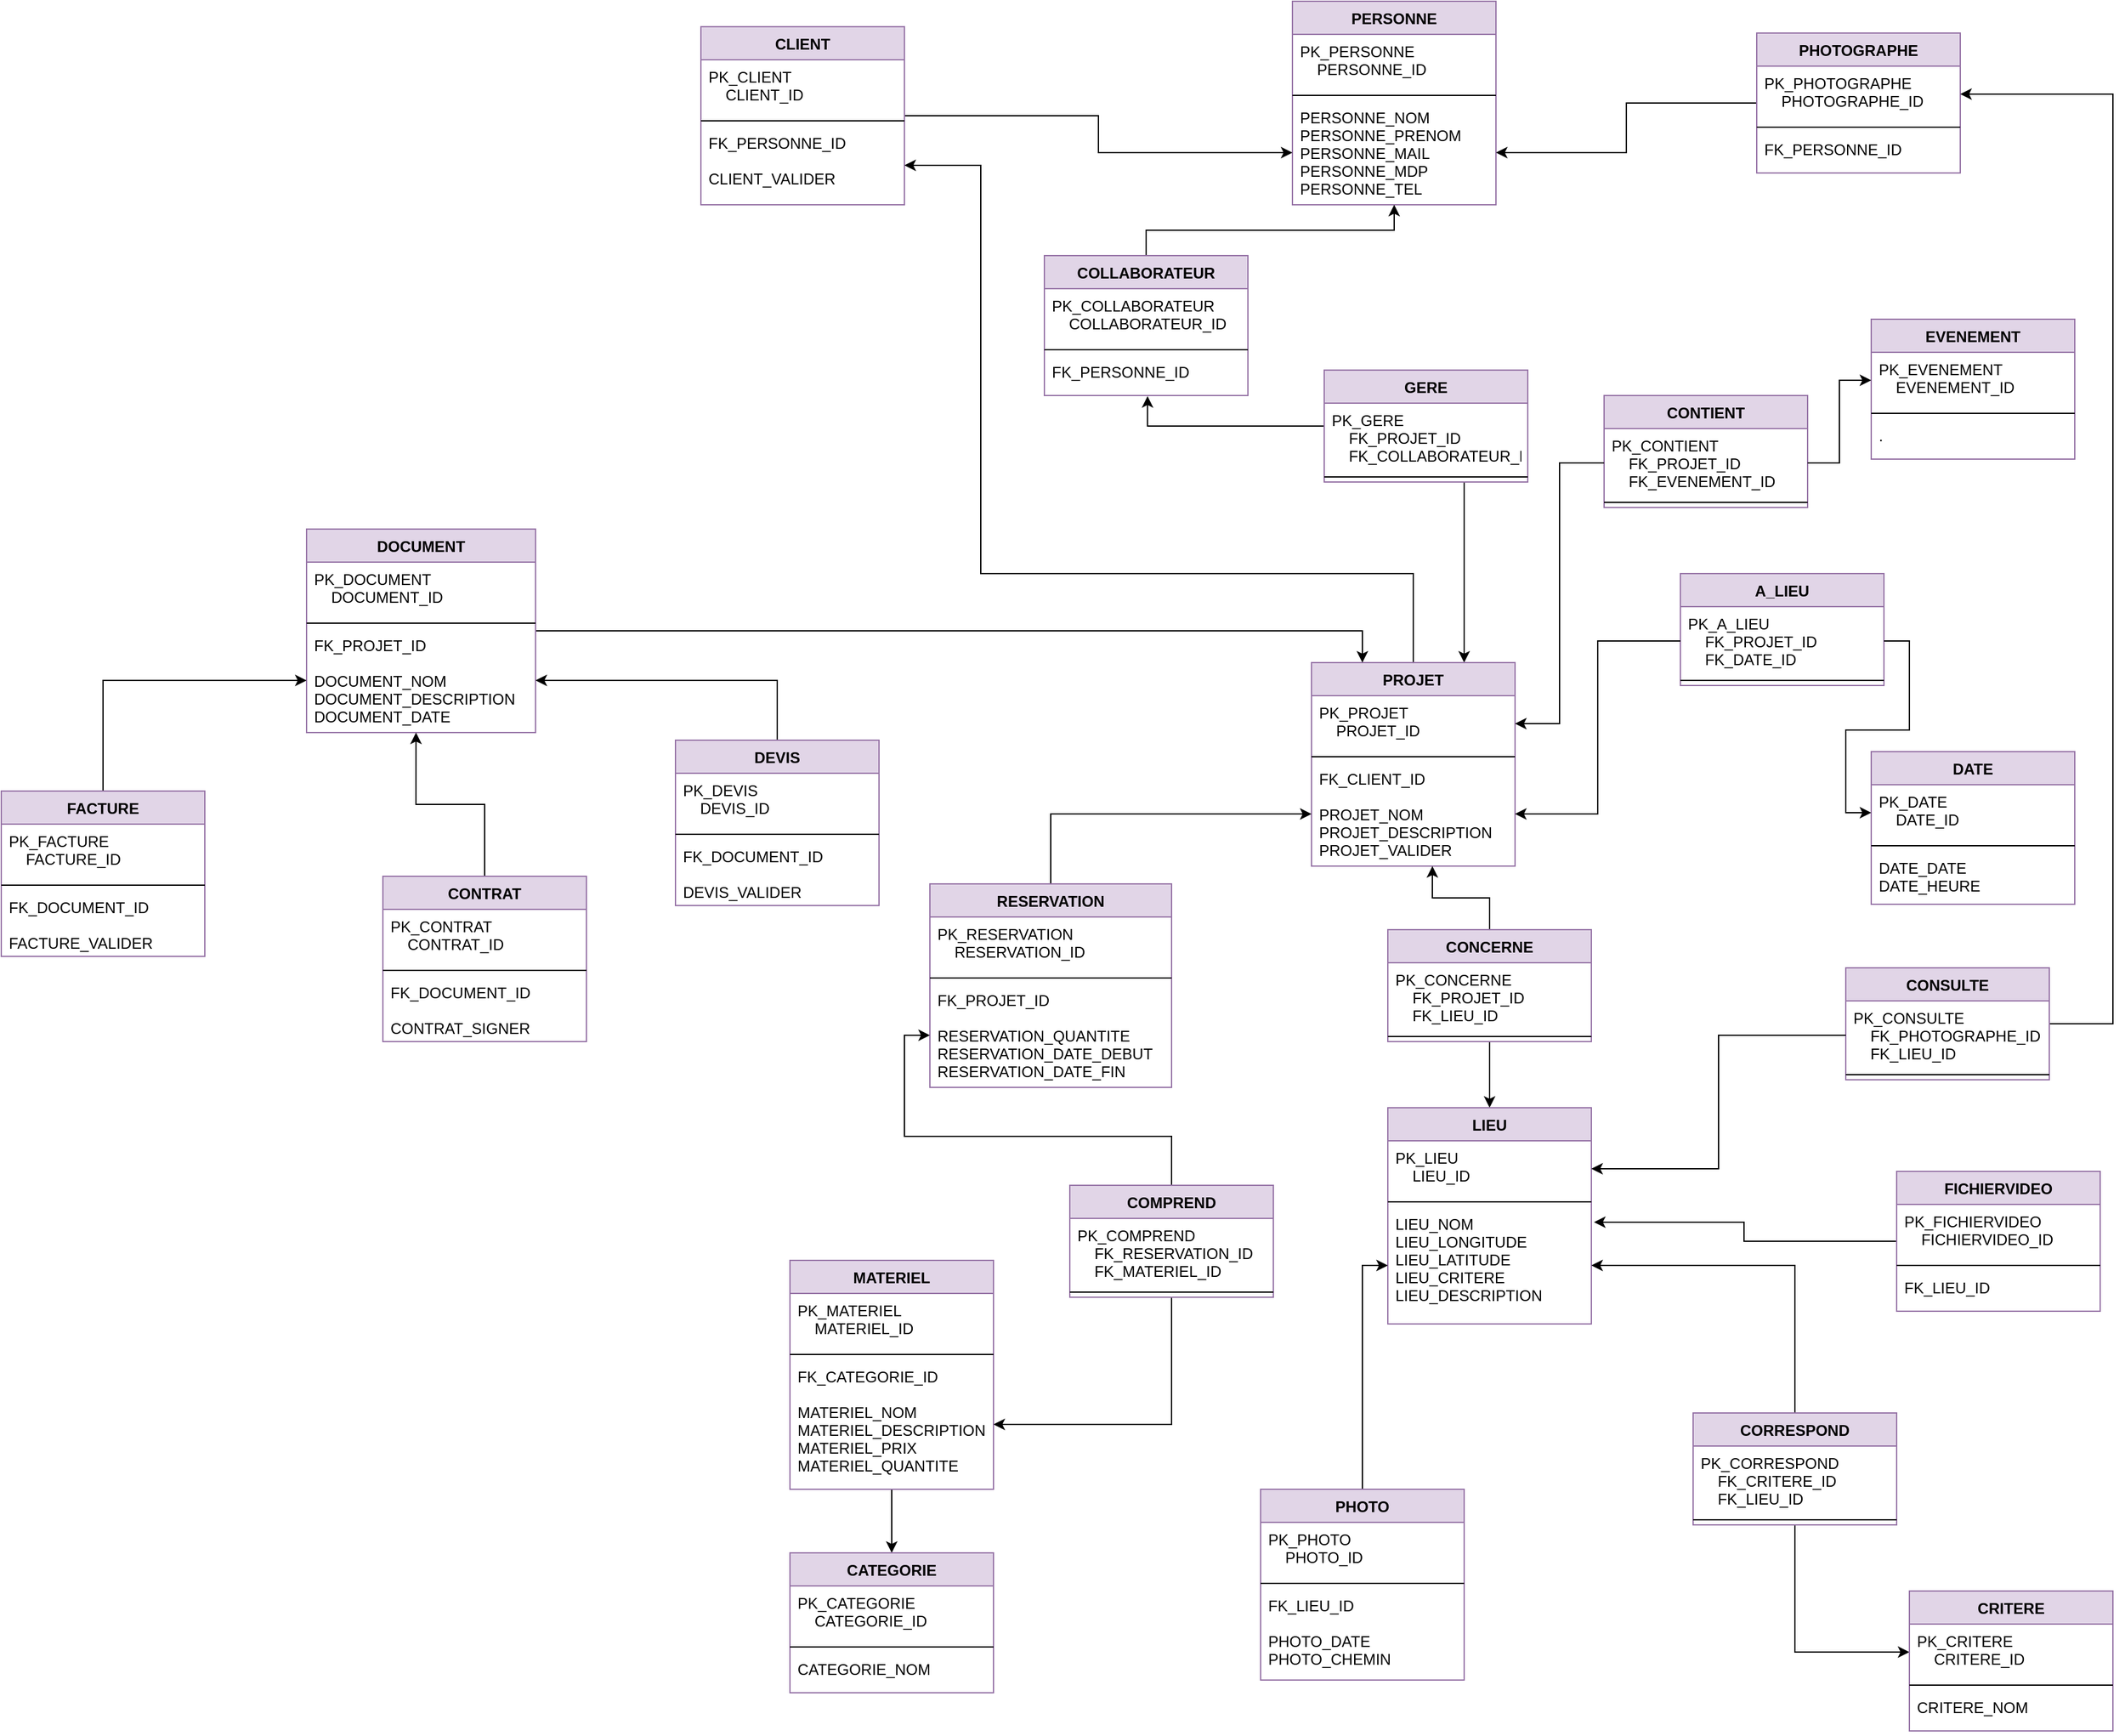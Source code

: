 <mxfile version="15.5.0" type="device"><diagram id="D-ZPbFm5kCAv-HBzowlL" name="Page-1"><mxGraphModel dx="4400" dy="2397" grid="1" gridSize="10" guides="1" tooltips="1" connect="1" arrows="1" fold="1" page="1" pageScale="1" pageWidth="2336" pageHeight="1654" math="0" shadow="0"><root><mxCell id="0"/><mxCell id="1" parent="0"/><mxCell id="SEt0Nu8GCRH9RDk-5Gde-1" value="PERSONNE" style="swimlane;fontStyle=1;align=center;verticalAlign=top;childLayout=stackLayout;horizontal=1;startSize=26;horizontalStack=0;resizeParent=1;resizeParentMax=0;resizeLast=0;collapsible=1;marginBottom=0;fillColor=#e1d5e7;strokeColor=#9673a6;" parent="1" vertex="1"><mxGeometry x="1395" y="40" width="160" height="160" as="geometry"/></mxCell><mxCell id="SEt0Nu8GCRH9RDk-5Gde-2" value="PK_PERSONNE&#10;    PERSONNE_ID" style="text;strokeColor=none;fillColor=none;align=left;verticalAlign=top;spacingLeft=4;spacingRight=4;overflow=hidden;rotatable=0;points=[[0,0.5],[1,0.5]];portConstraint=eastwest;" parent="SEt0Nu8GCRH9RDk-5Gde-1" vertex="1"><mxGeometry y="26" width="160" height="44" as="geometry"/></mxCell><mxCell id="SEt0Nu8GCRH9RDk-5Gde-3" value="" style="line;strokeWidth=1;fillColor=none;align=left;verticalAlign=middle;spacingTop=-1;spacingLeft=3;spacingRight=3;rotatable=0;labelPosition=right;points=[];portConstraint=eastwest;" parent="SEt0Nu8GCRH9RDk-5Gde-1" vertex="1"><mxGeometry y="70" width="160" height="8" as="geometry"/></mxCell><mxCell id="SEt0Nu8GCRH9RDk-5Gde-4" value="PERSONNE_NOM&#10;PERSONNE_PRENOM&#10;PERSONNE_MAIL&#10;PERSONNE_MDP&#10;PERSONNE_TEL" style="text;strokeColor=none;fillColor=none;align=left;verticalAlign=top;spacingLeft=4;spacingRight=4;overflow=hidden;rotatable=0;points=[[0,0.5],[1,0.5]];portConstraint=eastwest;" parent="SEt0Nu8GCRH9RDk-5Gde-1" vertex="1"><mxGeometry y="78" width="160" height="82" as="geometry"/></mxCell><mxCell id="SEt0Nu8GCRH9RDk-5Gde-27" style="edgeStyle=orthogonalEdgeStyle;rounded=0;orthogonalLoop=1;jettySize=auto;html=1;exitX=0.5;exitY=1;exitDx=0;exitDy=0;fontColor=#000000;" parent="1" edge="1"><mxGeometry relative="1" as="geometry"><mxPoint x="980" y="70" as="sourcePoint"/><mxPoint x="980" y="70" as="targetPoint"/></mxGeometry></mxCell><mxCell id="gK-1rn3FFj5kSBS6P0lg-15" style="edgeStyle=orthogonalEdgeStyle;rounded=0;orthogonalLoop=1;jettySize=auto;html=1;" edge="1" parent="1" source="gK-1rn3FFj5kSBS6P0lg-1" target="SEt0Nu8GCRH9RDk-5Gde-4"><mxGeometry relative="1" as="geometry"/></mxCell><mxCell id="gK-1rn3FFj5kSBS6P0lg-1" value="CLIENT" style="swimlane;fontStyle=1;align=center;verticalAlign=top;childLayout=stackLayout;horizontal=1;startSize=26;horizontalStack=0;resizeParent=1;resizeParentMax=0;resizeLast=0;collapsible=1;marginBottom=0;fillColor=#e1d5e7;strokeColor=#9673a6;" vertex="1" parent="1"><mxGeometry x="930" y="60" width="160" height="140" as="geometry"/></mxCell><mxCell id="gK-1rn3FFj5kSBS6P0lg-2" value="PK_CLIENT&#10;    CLIENT_ID" style="text;strokeColor=none;fillColor=none;align=left;verticalAlign=top;spacingLeft=4;spacingRight=4;overflow=hidden;rotatable=0;points=[[0,0.5],[1,0.5]];portConstraint=eastwest;" vertex="1" parent="gK-1rn3FFj5kSBS6P0lg-1"><mxGeometry y="26" width="160" height="44" as="geometry"/></mxCell><mxCell id="gK-1rn3FFj5kSBS6P0lg-3" value="" style="line;strokeWidth=1;fillColor=none;align=left;verticalAlign=middle;spacingTop=-1;spacingLeft=3;spacingRight=3;rotatable=0;labelPosition=right;points=[];portConstraint=eastwest;" vertex="1" parent="gK-1rn3FFj5kSBS6P0lg-1"><mxGeometry y="70" width="160" height="8" as="geometry"/></mxCell><mxCell id="gK-1rn3FFj5kSBS6P0lg-4" value="FK_PERSONNE_ID&#10;&#10;CLIENT_VALIDER" style="text;strokeColor=none;fillColor=none;align=left;verticalAlign=top;spacingLeft=4;spacingRight=4;overflow=hidden;rotatable=0;points=[[0,0.5],[1,0.5]];portConstraint=eastwest;" vertex="1" parent="gK-1rn3FFj5kSBS6P0lg-1"><mxGeometry y="78" width="160" height="62" as="geometry"/></mxCell><mxCell id="gK-1rn3FFj5kSBS6P0lg-14" style="edgeStyle=orthogonalEdgeStyle;rounded=0;orthogonalLoop=1;jettySize=auto;html=1;" edge="1" parent="1" source="gK-1rn3FFj5kSBS6P0lg-5" target="SEt0Nu8GCRH9RDk-5Gde-4"><mxGeometry relative="1" as="geometry"/></mxCell><mxCell id="gK-1rn3FFj5kSBS6P0lg-5" value="PHOTOGRAPHE" style="swimlane;fontStyle=1;align=center;verticalAlign=top;childLayout=stackLayout;horizontal=1;startSize=26;horizontalStack=0;resizeParent=1;resizeParentMax=0;resizeLast=0;collapsible=1;marginBottom=0;fillColor=#e1d5e7;strokeColor=#9673a6;" vertex="1" parent="1"><mxGeometry x="1760" y="65" width="160" height="110" as="geometry"/></mxCell><mxCell id="gK-1rn3FFj5kSBS6P0lg-6" value="PK_PHOTOGRAPHE&#10;    PHOTOGRAPHE_ID" style="text;strokeColor=none;fillColor=none;align=left;verticalAlign=top;spacingLeft=4;spacingRight=4;overflow=hidden;rotatable=0;points=[[0,0.5],[1,0.5]];portConstraint=eastwest;" vertex="1" parent="gK-1rn3FFj5kSBS6P0lg-5"><mxGeometry y="26" width="160" height="44" as="geometry"/></mxCell><mxCell id="gK-1rn3FFj5kSBS6P0lg-7" value="" style="line;strokeWidth=1;fillColor=none;align=left;verticalAlign=middle;spacingTop=-1;spacingLeft=3;spacingRight=3;rotatable=0;labelPosition=right;points=[];portConstraint=eastwest;" vertex="1" parent="gK-1rn3FFj5kSBS6P0lg-5"><mxGeometry y="70" width="160" height="8" as="geometry"/></mxCell><mxCell id="gK-1rn3FFj5kSBS6P0lg-8" value="FK_PERSONNE_ID" style="text;strokeColor=none;fillColor=none;align=left;verticalAlign=top;spacingLeft=4;spacingRight=4;overflow=hidden;rotatable=0;points=[[0,0.5],[1,0.5]];portConstraint=eastwest;" vertex="1" parent="gK-1rn3FFj5kSBS6P0lg-5"><mxGeometry y="78" width="160" height="32" as="geometry"/></mxCell><mxCell id="gK-1rn3FFj5kSBS6P0lg-16" style="edgeStyle=orthogonalEdgeStyle;rounded=0;orthogonalLoop=1;jettySize=auto;html=1;entryX=0.5;entryY=1;entryDx=0;entryDy=0;entryPerimeter=0;" edge="1" parent="1" source="gK-1rn3FFj5kSBS6P0lg-9" target="SEt0Nu8GCRH9RDk-5Gde-4"><mxGeometry relative="1" as="geometry"/></mxCell><mxCell id="gK-1rn3FFj5kSBS6P0lg-9" value="COLLABORATEUR" style="swimlane;fontStyle=1;align=center;verticalAlign=top;childLayout=stackLayout;horizontal=1;startSize=26;horizontalStack=0;resizeParent=1;resizeParentMax=0;resizeLast=0;collapsible=1;marginBottom=0;fillColor=#e1d5e7;strokeColor=#9673a6;" vertex="1" parent="1"><mxGeometry x="1200" y="240" width="160" height="110" as="geometry"/></mxCell><mxCell id="gK-1rn3FFj5kSBS6P0lg-10" value="PK_COLLABORATEUR&#10;    COLLABORATEUR_ID" style="text;strokeColor=none;fillColor=none;align=left;verticalAlign=top;spacingLeft=4;spacingRight=4;overflow=hidden;rotatable=0;points=[[0,0.5],[1,0.5]];portConstraint=eastwest;" vertex="1" parent="gK-1rn3FFj5kSBS6P0lg-9"><mxGeometry y="26" width="160" height="44" as="geometry"/></mxCell><mxCell id="gK-1rn3FFj5kSBS6P0lg-11" value="" style="line;strokeWidth=1;fillColor=none;align=left;verticalAlign=middle;spacingTop=-1;spacingLeft=3;spacingRight=3;rotatable=0;labelPosition=right;points=[];portConstraint=eastwest;" vertex="1" parent="gK-1rn3FFj5kSBS6P0lg-9"><mxGeometry y="70" width="160" height="8" as="geometry"/></mxCell><mxCell id="gK-1rn3FFj5kSBS6P0lg-12" value="FK_PERSONNE_ID" style="text;strokeColor=none;fillColor=none;align=left;verticalAlign=top;spacingLeft=4;spacingRight=4;overflow=hidden;rotatable=0;points=[[0,0.5],[1,0.5]];portConstraint=eastwest;" vertex="1" parent="gK-1rn3FFj5kSBS6P0lg-9"><mxGeometry y="78" width="160" height="32" as="geometry"/></mxCell><mxCell id="gK-1rn3FFj5kSBS6P0lg-25" style="edgeStyle=orthogonalEdgeStyle;rounded=0;orthogonalLoop=1;jettySize=auto;html=1;entryX=0.507;entryY=1.015;entryDx=0;entryDy=0;entryPerimeter=0;" edge="1" parent="1" source="gK-1rn3FFj5kSBS6P0lg-17" target="gK-1rn3FFj5kSBS6P0lg-12"><mxGeometry relative="1" as="geometry"/></mxCell><mxCell id="gK-1rn3FFj5kSBS6P0lg-38" style="edgeStyle=orthogonalEdgeStyle;rounded=0;orthogonalLoop=1;jettySize=auto;html=1;entryX=0.75;entryY=0;entryDx=0;entryDy=0;" edge="1" parent="1" source="gK-1rn3FFj5kSBS6P0lg-17" target="gK-1rn3FFj5kSBS6P0lg-30"><mxGeometry relative="1" as="geometry"><Array as="points"><mxPoint x="1530" y="440"/><mxPoint x="1530" y="440"/></Array></mxGeometry></mxCell><mxCell id="gK-1rn3FFj5kSBS6P0lg-17" value="GERE" style="swimlane;fontStyle=1;align=center;verticalAlign=top;childLayout=stackLayout;horizontal=1;startSize=26;horizontalStack=0;resizeParent=1;resizeParentMax=0;resizeLast=0;collapsible=1;marginBottom=0;fillColor=#e1d5e7;strokeColor=#9673a6;" vertex="1" parent="1"><mxGeometry x="1420" y="330" width="160" height="88" as="geometry"/></mxCell><mxCell id="gK-1rn3FFj5kSBS6P0lg-18" value="PK_GERE&#10;    FK_PROJET_ID&#10;    FK_COLLABORATEUR_ID" style="text;strokeColor=none;fillColor=none;align=left;verticalAlign=top;spacingLeft=4;spacingRight=4;overflow=hidden;rotatable=0;points=[[0,0.5],[1,0.5]];portConstraint=eastwest;" vertex="1" parent="gK-1rn3FFj5kSBS6P0lg-17"><mxGeometry y="26" width="160" height="54" as="geometry"/></mxCell><mxCell id="gK-1rn3FFj5kSBS6P0lg-19" value="" style="line;strokeWidth=1;fillColor=none;align=left;verticalAlign=middle;spacingTop=-1;spacingLeft=3;spacingRight=3;rotatable=0;labelPosition=right;points=[];portConstraint=eastwest;" vertex="1" parent="gK-1rn3FFj5kSBS6P0lg-17"><mxGeometry y="80" width="160" height="8" as="geometry"/></mxCell><mxCell id="gK-1rn3FFj5kSBS6P0lg-142" style="edgeStyle=orthogonalEdgeStyle;rounded=0;orthogonalLoop=1;jettySize=auto;html=1;" edge="1" parent="1" source="gK-1rn3FFj5kSBS6P0lg-30" target="gK-1rn3FFj5kSBS6P0lg-4"><mxGeometry relative="1" as="geometry"><Array as="points"><mxPoint x="1490" y="490"/><mxPoint x="1150" y="490"/><mxPoint x="1150" y="169"/></Array></mxGeometry></mxCell><mxCell id="gK-1rn3FFj5kSBS6P0lg-30" value="PROJET" style="swimlane;fontStyle=1;align=center;verticalAlign=top;childLayout=stackLayout;horizontal=1;startSize=26;horizontalStack=0;resizeParent=1;resizeParentMax=0;resizeLast=0;collapsible=1;marginBottom=0;fillColor=#e1d5e7;strokeColor=#9673a6;" vertex="1" parent="1"><mxGeometry x="1410" y="560" width="160" height="160" as="geometry"/></mxCell><mxCell id="gK-1rn3FFj5kSBS6P0lg-31" value="PK_PROJET&#10;    PROJET_ID" style="text;strokeColor=none;fillColor=none;align=left;verticalAlign=top;spacingLeft=4;spacingRight=4;overflow=hidden;rotatable=0;points=[[0,0.5],[1,0.5]];portConstraint=eastwest;" vertex="1" parent="gK-1rn3FFj5kSBS6P0lg-30"><mxGeometry y="26" width="160" height="44" as="geometry"/></mxCell><mxCell id="gK-1rn3FFj5kSBS6P0lg-32" value="" style="line;strokeWidth=1;fillColor=none;align=left;verticalAlign=middle;spacingTop=-1;spacingLeft=3;spacingRight=3;rotatable=0;labelPosition=right;points=[];portConstraint=eastwest;" vertex="1" parent="gK-1rn3FFj5kSBS6P0lg-30"><mxGeometry y="70" width="160" height="8" as="geometry"/></mxCell><mxCell id="gK-1rn3FFj5kSBS6P0lg-33" value="FK_CLIENT_ID&#10;&#10;PROJET_NOM&#10;PROJET_DESCRIPTION&#10;PROJET_VALIDER" style="text;strokeColor=none;fillColor=none;align=left;verticalAlign=top;spacingLeft=4;spacingRight=4;overflow=hidden;rotatable=0;points=[[0,0.5],[1,0.5]];portConstraint=eastwest;" vertex="1" parent="gK-1rn3FFj5kSBS6P0lg-30"><mxGeometry y="78" width="160" height="82" as="geometry"/></mxCell><mxCell id="gK-1rn3FFj5kSBS6P0lg-45" value="CONTIENT" style="swimlane;fontStyle=1;align=center;verticalAlign=top;childLayout=stackLayout;horizontal=1;startSize=26;horizontalStack=0;resizeParent=1;resizeParentMax=0;resizeLast=0;collapsible=1;marginBottom=0;fillColor=#e1d5e7;strokeColor=#9673a6;" vertex="1" parent="1"><mxGeometry x="1640" y="350" width="160" height="88" as="geometry"/></mxCell><mxCell id="gK-1rn3FFj5kSBS6P0lg-46" value="PK_CONTIENT&#10;    FK_PROJET_ID&#10;    FK_EVENEMENT_ID" style="text;strokeColor=none;fillColor=none;align=left;verticalAlign=top;spacingLeft=4;spacingRight=4;overflow=hidden;rotatable=0;points=[[0,0.5],[1,0.5]];portConstraint=eastwest;" vertex="1" parent="gK-1rn3FFj5kSBS6P0lg-45"><mxGeometry y="26" width="160" height="54" as="geometry"/></mxCell><mxCell id="gK-1rn3FFj5kSBS6P0lg-47" value="" style="line;strokeWidth=1;fillColor=none;align=left;verticalAlign=middle;spacingTop=-1;spacingLeft=3;spacingRight=3;rotatable=0;labelPosition=right;points=[];portConstraint=eastwest;" vertex="1" parent="gK-1rn3FFj5kSBS6P0lg-45"><mxGeometry y="80" width="160" height="8" as="geometry"/></mxCell><mxCell id="gK-1rn3FFj5kSBS6P0lg-48" style="edgeStyle=orthogonalEdgeStyle;rounded=0;orthogonalLoop=1;jettySize=auto;html=1;entryX=1;entryY=0.5;entryDx=0;entryDy=0;" edge="1" parent="1" source="gK-1rn3FFj5kSBS6P0lg-46" target="gK-1rn3FFj5kSBS6P0lg-31"><mxGeometry relative="1" as="geometry"/></mxCell><mxCell id="gK-1rn3FFj5kSBS6P0lg-49" value="EVENEMENT" style="swimlane;fontStyle=1;align=center;verticalAlign=top;childLayout=stackLayout;horizontal=1;startSize=26;horizontalStack=0;resizeParent=1;resizeParentMax=0;resizeLast=0;collapsible=1;marginBottom=0;fillColor=#e1d5e7;strokeColor=#9673a6;" vertex="1" parent="1"><mxGeometry x="1850" y="290" width="160" height="110" as="geometry"/></mxCell><mxCell id="gK-1rn3FFj5kSBS6P0lg-50" value="PK_EVENEMENT&#10;    EVENEMENT_ID" style="text;strokeColor=none;fillColor=none;align=left;verticalAlign=top;spacingLeft=4;spacingRight=4;overflow=hidden;rotatable=0;points=[[0,0.5],[1,0.5]];portConstraint=eastwest;" vertex="1" parent="gK-1rn3FFj5kSBS6P0lg-49"><mxGeometry y="26" width="160" height="44" as="geometry"/></mxCell><mxCell id="gK-1rn3FFj5kSBS6P0lg-51" value="" style="line;strokeWidth=1;fillColor=none;align=left;verticalAlign=middle;spacingTop=-1;spacingLeft=3;spacingRight=3;rotatable=0;labelPosition=right;points=[];portConstraint=eastwest;" vertex="1" parent="gK-1rn3FFj5kSBS6P0lg-49"><mxGeometry y="70" width="160" height="8" as="geometry"/></mxCell><mxCell id="gK-1rn3FFj5kSBS6P0lg-52" value="." style="text;strokeColor=none;fillColor=none;align=left;verticalAlign=top;spacingLeft=4;spacingRight=4;overflow=hidden;rotatable=0;points=[[0,0.5],[1,0.5]];portConstraint=eastwest;" vertex="1" parent="gK-1rn3FFj5kSBS6P0lg-49"><mxGeometry y="78" width="160" height="32" as="geometry"/></mxCell><mxCell id="gK-1rn3FFj5kSBS6P0lg-53" style="edgeStyle=orthogonalEdgeStyle;rounded=0;orthogonalLoop=1;jettySize=auto;html=1;entryX=0;entryY=0.5;entryDx=0;entryDy=0;" edge="1" parent="1" source="gK-1rn3FFj5kSBS6P0lg-46" target="gK-1rn3FFj5kSBS6P0lg-50"><mxGeometry relative="1" as="geometry"/></mxCell><mxCell id="gK-1rn3FFj5kSBS6P0lg-54" value="A_LIEU" style="swimlane;fontStyle=1;align=center;verticalAlign=top;childLayout=stackLayout;horizontal=1;startSize=26;horizontalStack=0;resizeParent=1;resizeParentMax=0;resizeLast=0;collapsible=1;marginBottom=0;fillColor=#e1d5e7;strokeColor=#9673a6;" vertex="1" parent="1"><mxGeometry x="1700" y="490" width="160" height="88" as="geometry"/></mxCell><mxCell id="gK-1rn3FFj5kSBS6P0lg-55" value="PK_A_LIEU&#10;    FK_PROJET_ID&#10;    FK_DATE_ID" style="text;strokeColor=none;fillColor=none;align=left;verticalAlign=top;spacingLeft=4;spacingRight=4;overflow=hidden;rotatable=0;points=[[0,0.5],[1,0.5]];portConstraint=eastwest;" vertex="1" parent="gK-1rn3FFj5kSBS6P0lg-54"><mxGeometry y="26" width="160" height="54" as="geometry"/></mxCell><mxCell id="gK-1rn3FFj5kSBS6P0lg-56" value="" style="line;strokeWidth=1;fillColor=none;align=left;verticalAlign=middle;spacingTop=-1;spacingLeft=3;spacingRight=3;rotatable=0;labelPosition=right;points=[];portConstraint=eastwest;" vertex="1" parent="gK-1rn3FFj5kSBS6P0lg-54"><mxGeometry y="80" width="160" height="8" as="geometry"/></mxCell><mxCell id="gK-1rn3FFj5kSBS6P0lg-57" style="edgeStyle=orthogonalEdgeStyle;rounded=0;orthogonalLoop=1;jettySize=auto;html=1;entryX=1;entryY=0.5;entryDx=0;entryDy=0;" edge="1" parent="1" source="gK-1rn3FFj5kSBS6P0lg-55" target="gK-1rn3FFj5kSBS6P0lg-33"><mxGeometry relative="1" as="geometry"/></mxCell><mxCell id="gK-1rn3FFj5kSBS6P0lg-58" value="DATE" style="swimlane;fontStyle=1;align=center;verticalAlign=top;childLayout=stackLayout;horizontal=1;startSize=26;horizontalStack=0;resizeParent=1;resizeParentMax=0;resizeLast=0;collapsible=1;marginBottom=0;fillColor=#e1d5e7;strokeColor=#9673a6;" vertex="1" parent="1"><mxGeometry x="1850" y="630" width="160" height="120" as="geometry"/></mxCell><mxCell id="gK-1rn3FFj5kSBS6P0lg-59" value="PK_DATE&#10;    DATE_ID" style="text;strokeColor=none;fillColor=none;align=left;verticalAlign=top;spacingLeft=4;spacingRight=4;overflow=hidden;rotatable=0;points=[[0,0.5],[1,0.5]];portConstraint=eastwest;" vertex="1" parent="gK-1rn3FFj5kSBS6P0lg-58"><mxGeometry y="26" width="160" height="44" as="geometry"/></mxCell><mxCell id="gK-1rn3FFj5kSBS6P0lg-60" value="" style="line;strokeWidth=1;fillColor=none;align=left;verticalAlign=middle;spacingTop=-1;spacingLeft=3;spacingRight=3;rotatable=0;labelPosition=right;points=[];portConstraint=eastwest;" vertex="1" parent="gK-1rn3FFj5kSBS6P0lg-58"><mxGeometry y="70" width="160" height="8" as="geometry"/></mxCell><mxCell id="gK-1rn3FFj5kSBS6P0lg-61" value="DATE_DATE&#10;DATE_HEURE" style="text;strokeColor=none;fillColor=none;align=left;verticalAlign=top;spacingLeft=4;spacingRight=4;overflow=hidden;rotatable=0;points=[[0,0.5],[1,0.5]];portConstraint=eastwest;" vertex="1" parent="gK-1rn3FFj5kSBS6P0lg-58"><mxGeometry y="78" width="160" height="42" as="geometry"/></mxCell><mxCell id="gK-1rn3FFj5kSBS6P0lg-62" style="edgeStyle=orthogonalEdgeStyle;rounded=0;orthogonalLoop=1;jettySize=auto;html=1;" edge="1" parent="1" source="gK-1rn3FFj5kSBS6P0lg-55" target="gK-1rn3FFj5kSBS6P0lg-59"><mxGeometry relative="1" as="geometry"/></mxCell><mxCell id="gK-1rn3FFj5kSBS6P0lg-66" style="edgeStyle=orthogonalEdgeStyle;rounded=0;orthogonalLoop=1;jettySize=auto;html=1;entryX=0.594;entryY=1;entryDx=0;entryDy=0;entryPerimeter=0;" edge="1" parent="1" source="gK-1rn3FFj5kSBS6P0lg-63" target="gK-1rn3FFj5kSBS6P0lg-33"><mxGeometry relative="1" as="geometry"/></mxCell><mxCell id="gK-1rn3FFj5kSBS6P0lg-71" style="edgeStyle=orthogonalEdgeStyle;rounded=0;orthogonalLoop=1;jettySize=auto;html=1;entryX=0.5;entryY=0;entryDx=0;entryDy=0;" edge="1" parent="1" source="gK-1rn3FFj5kSBS6P0lg-63" target="gK-1rn3FFj5kSBS6P0lg-67"><mxGeometry relative="1" as="geometry"/></mxCell><mxCell id="gK-1rn3FFj5kSBS6P0lg-63" value="CONCERNE" style="swimlane;fontStyle=1;align=center;verticalAlign=top;childLayout=stackLayout;horizontal=1;startSize=26;horizontalStack=0;resizeParent=1;resizeParentMax=0;resizeLast=0;collapsible=1;marginBottom=0;fillColor=#e1d5e7;strokeColor=#9673a6;" vertex="1" parent="1"><mxGeometry x="1470" y="770" width="160" height="88" as="geometry"/></mxCell><mxCell id="gK-1rn3FFj5kSBS6P0lg-64" value="PK_CONCERNE&#10;    FK_PROJET_ID&#10;    FK_LIEU_ID" style="text;strokeColor=none;fillColor=none;align=left;verticalAlign=top;spacingLeft=4;spacingRight=4;overflow=hidden;rotatable=0;points=[[0,0.5],[1,0.5]];portConstraint=eastwest;" vertex="1" parent="gK-1rn3FFj5kSBS6P0lg-63"><mxGeometry y="26" width="160" height="54" as="geometry"/></mxCell><mxCell id="gK-1rn3FFj5kSBS6P0lg-65" value="" style="line;strokeWidth=1;fillColor=none;align=left;verticalAlign=middle;spacingTop=-1;spacingLeft=3;spacingRight=3;rotatable=0;labelPosition=right;points=[];portConstraint=eastwest;" vertex="1" parent="gK-1rn3FFj5kSBS6P0lg-63"><mxGeometry y="80" width="160" height="8" as="geometry"/></mxCell><mxCell id="gK-1rn3FFj5kSBS6P0lg-67" value="LIEU" style="swimlane;fontStyle=1;align=center;verticalAlign=top;childLayout=stackLayout;horizontal=1;startSize=26;horizontalStack=0;resizeParent=1;resizeParentMax=0;resizeLast=0;collapsible=1;marginBottom=0;fillColor=#e1d5e7;strokeColor=#9673a6;" vertex="1" parent="1"><mxGeometry x="1470" y="910" width="160" height="170" as="geometry"/></mxCell><mxCell id="gK-1rn3FFj5kSBS6P0lg-68" value="PK_LIEU&#10;    LIEU_ID" style="text;strokeColor=none;fillColor=none;align=left;verticalAlign=top;spacingLeft=4;spacingRight=4;overflow=hidden;rotatable=0;points=[[0,0.5],[1,0.5]];portConstraint=eastwest;" vertex="1" parent="gK-1rn3FFj5kSBS6P0lg-67"><mxGeometry y="26" width="160" height="44" as="geometry"/></mxCell><mxCell id="gK-1rn3FFj5kSBS6P0lg-69" value="" style="line;strokeWidth=1;fillColor=none;align=left;verticalAlign=middle;spacingTop=-1;spacingLeft=3;spacingRight=3;rotatable=0;labelPosition=right;points=[];portConstraint=eastwest;" vertex="1" parent="gK-1rn3FFj5kSBS6P0lg-67"><mxGeometry y="70" width="160" height="8" as="geometry"/></mxCell><mxCell id="gK-1rn3FFj5kSBS6P0lg-70" value="LIEU_NOM&#10;LIEU_LONGITUDE&#10;LIEU_LATITUDE&#10;LIEU_CRITERE&#10;LIEU_DESCRIPTION" style="text;strokeColor=none;fillColor=none;align=left;verticalAlign=top;spacingLeft=4;spacingRight=4;overflow=hidden;rotatable=0;points=[[0,0.5],[1,0.5]];portConstraint=eastwest;" vertex="1" parent="gK-1rn3FFj5kSBS6P0lg-67"><mxGeometry y="78" width="160" height="92" as="geometry"/></mxCell><mxCell id="gK-1rn3FFj5kSBS6P0lg-138" style="edgeStyle=orthogonalEdgeStyle;rounded=0;orthogonalLoop=1;jettySize=auto;html=1;" edge="1" parent="1" source="gK-1rn3FFj5kSBS6P0lg-72" target="gK-1rn3FFj5kSBS6P0lg-70"><mxGeometry relative="1" as="geometry"/></mxCell><mxCell id="gK-1rn3FFj5kSBS6P0lg-72" value="PHOTO" style="swimlane;fontStyle=1;align=center;verticalAlign=top;childLayout=stackLayout;horizontal=1;startSize=26;horizontalStack=0;resizeParent=1;resizeParentMax=0;resizeLast=0;collapsible=1;marginBottom=0;fillColor=#e1d5e7;strokeColor=#9673a6;" vertex="1" parent="1"><mxGeometry x="1370" y="1210" width="160" height="150" as="geometry"/></mxCell><mxCell id="gK-1rn3FFj5kSBS6P0lg-73" value="PK_PHOTO&#10;    PHOTO_ID" style="text;strokeColor=none;fillColor=none;align=left;verticalAlign=top;spacingLeft=4;spacingRight=4;overflow=hidden;rotatable=0;points=[[0,0.5],[1,0.5]];portConstraint=eastwest;" vertex="1" parent="gK-1rn3FFj5kSBS6P0lg-72"><mxGeometry y="26" width="160" height="44" as="geometry"/></mxCell><mxCell id="gK-1rn3FFj5kSBS6P0lg-74" value="" style="line;strokeWidth=1;fillColor=none;align=left;verticalAlign=middle;spacingTop=-1;spacingLeft=3;spacingRight=3;rotatable=0;labelPosition=right;points=[];portConstraint=eastwest;" vertex="1" parent="gK-1rn3FFj5kSBS6P0lg-72"><mxGeometry y="70" width="160" height="8" as="geometry"/></mxCell><mxCell id="gK-1rn3FFj5kSBS6P0lg-75" value="FK_LIEU_ID&#10;&#10;PHOTO_DATE&#10;PHOTO_CHEMIN" style="text;strokeColor=none;fillColor=none;align=left;verticalAlign=top;spacingLeft=4;spacingRight=4;overflow=hidden;rotatable=0;points=[[0,0.5],[1,0.5]];portConstraint=eastwest;" vertex="1" parent="gK-1rn3FFj5kSBS6P0lg-72"><mxGeometry y="78" width="160" height="72" as="geometry"/></mxCell><mxCell id="gK-1rn3FFj5kSBS6P0lg-80" style="edgeStyle=orthogonalEdgeStyle;rounded=0;orthogonalLoop=1;jettySize=auto;html=1;entryX=1;entryY=0.5;entryDx=0;entryDy=0;" edge="1" parent="1" source="gK-1rn3FFj5kSBS6P0lg-77" target="gK-1rn3FFj5kSBS6P0lg-70"><mxGeometry relative="1" as="geometry"/></mxCell><mxCell id="gK-1rn3FFj5kSBS6P0lg-85" style="edgeStyle=orthogonalEdgeStyle;rounded=0;orthogonalLoop=1;jettySize=auto;html=1;entryX=0;entryY=0.5;entryDx=0;entryDy=0;" edge="1" parent="1" source="gK-1rn3FFj5kSBS6P0lg-77" target="gK-1rn3FFj5kSBS6P0lg-82"><mxGeometry relative="1" as="geometry"/></mxCell><mxCell id="gK-1rn3FFj5kSBS6P0lg-77" value="CORRESPOND" style="swimlane;fontStyle=1;align=center;verticalAlign=top;childLayout=stackLayout;horizontal=1;startSize=26;horizontalStack=0;resizeParent=1;resizeParentMax=0;resizeLast=0;collapsible=1;marginBottom=0;fillColor=#e1d5e7;strokeColor=#9673a6;" vertex="1" parent="1"><mxGeometry x="1710" y="1150" width="160" height="88" as="geometry"/></mxCell><mxCell id="gK-1rn3FFj5kSBS6P0lg-78" value="PK_CORRESPOND&#10;    FK_CRITERE_ID&#10;    FK_LIEU_ID" style="text;strokeColor=none;fillColor=none;align=left;verticalAlign=top;spacingLeft=4;spacingRight=4;overflow=hidden;rotatable=0;points=[[0,0.5],[1,0.5]];portConstraint=eastwest;" vertex="1" parent="gK-1rn3FFj5kSBS6P0lg-77"><mxGeometry y="26" width="160" height="54" as="geometry"/></mxCell><mxCell id="gK-1rn3FFj5kSBS6P0lg-79" value="" style="line;strokeWidth=1;fillColor=none;align=left;verticalAlign=middle;spacingTop=-1;spacingLeft=3;spacingRight=3;rotatable=0;labelPosition=right;points=[];portConstraint=eastwest;" vertex="1" parent="gK-1rn3FFj5kSBS6P0lg-77"><mxGeometry y="80" width="160" height="8" as="geometry"/></mxCell><mxCell id="gK-1rn3FFj5kSBS6P0lg-81" value="CRITERE" style="swimlane;fontStyle=1;align=center;verticalAlign=top;childLayout=stackLayout;horizontal=1;startSize=26;horizontalStack=0;resizeParent=1;resizeParentMax=0;resizeLast=0;collapsible=1;marginBottom=0;fillColor=#e1d5e7;strokeColor=#9673a6;" vertex="1" parent="1"><mxGeometry x="1880" y="1290" width="160" height="110" as="geometry"/></mxCell><mxCell id="gK-1rn3FFj5kSBS6P0lg-82" value="PK_CRITERE&#10;    CRITERE_ID" style="text;strokeColor=none;fillColor=none;align=left;verticalAlign=top;spacingLeft=4;spacingRight=4;overflow=hidden;rotatable=0;points=[[0,0.5],[1,0.5]];portConstraint=eastwest;" vertex="1" parent="gK-1rn3FFj5kSBS6P0lg-81"><mxGeometry y="26" width="160" height="44" as="geometry"/></mxCell><mxCell id="gK-1rn3FFj5kSBS6P0lg-83" value="" style="line;strokeWidth=1;fillColor=none;align=left;verticalAlign=middle;spacingTop=-1;spacingLeft=3;spacingRight=3;rotatable=0;labelPosition=right;points=[];portConstraint=eastwest;" vertex="1" parent="gK-1rn3FFj5kSBS6P0lg-81"><mxGeometry y="70" width="160" height="8" as="geometry"/></mxCell><mxCell id="gK-1rn3FFj5kSBS6P0lg-84" value="CRITERE_NOM" style="text;strokeColor=none;fillColor=none;align=left;verticalAlign=top;spacingLeft=4;spacingRight=4;overflow=hidden;rotatable=0;points=[[0,0.5],[1,0.5]];portConstraint=eastwest;" vertex="1" parent="gK-1rn3FFj5kSBS6P0lg-81"><mxGeometry y="78" width="160" height="32" as="geometry"/></mxCell><mxCell id="gK-1rn3FFj5kSBS6P0lg-139" style="edgeStyle=orthogonalEdgeStyle;rounded=0;orthogonalLoop=1;jettySize=auto;html=1;entryX=1.013;entryY=0.13;entryDx=0;entryDy=0;entryPerimeter=0;" edge="1" parent="1" source="gK-1rn3FFj5kSBS6P0lg-86" target="gK-1rn3FFj5kSBS6P0lg-70"><mxGeometry relative="1" as="geometry"/></mxCell><mxCell id="gK-1rn3FFj5kSBS6P0lg-86" value="FICHIERVIDEO" style="swimlane;fontStyle=1;align=center;verticalAlign=top;childLayout=stackLayout;horizontal=1;startSize=26;horizontalStack=0;resizeParent=1;resizeParentMax=0;resizeLast=0;collapsible=1;marginBottom=0;fillColor=#e1d5e7;strokeColor=#9673a6;" vertex="1" parent="1"><mxGeometry x="1870" y="960" width="160" height="110" as="geometry"/></mxCell><mxCell id="gK-1rn3FFj5kSBS6P0lg-87" value="PK_FICHIERVIDEO&#10;    FICHIERVIDEO_ID" style="text;strokeColor=none;fillColor=none;align=left;verticalAlign=top;spacingLeft=4;spacingRight=4;overflow=hidden;rotatable=0;points=[[0,0.5],[1,0.5]];portConstraint=eastwest;" vertex="1" parent="gK-1rn3FFj5kSBS6P0lg-86"><mxGeometry y="26" width="160" height="44" as="geometry"/></mxCell><mxCell id="gK-1rn3FFj5kSBS6P0lg-88" value="" style="line;strokeWidth=1;fillColor=none;align=left;verticalAlign=middle;spacingTop=-1;spacingLeft=3;spacingRight=3;rotatable=0;labelPosition=right;points=[];portConstraint=eastwest;" vertex="1" parent="gK-1rn3FFj5kSBS6P0lg-86"><mxGeometry y="70" width="160" height="8" as="geometry"/></mxCell><mxCell id="gK-1rn3FFj5kSBS6P0lg-89" value="FK_LIEU_ID" style="text;strokeColor=none;fillColor=none;align=left;verticalAlign=top;spacingLeft=4;spacingRight=4;overflow=hidden;rotatable=0;points=[[0,0.5],[1,0.5]];portConstraint=eastwest;" vertex="1" parent="gK-1rn3FFj5kSBS6P0lg-86"><mxGeometry y="78" width="160" height="32" as="geometry"/></mxCell><mxCell id="gK-1rn3FFj5kSBS6P0lg-95" style="edgeStyle=orthogonalEdgeStyle;rounded=0;orthogonalLoop=1;jettySize=auto;html=1;" edge="1" parent="1" source="gK-1rn3FFj5kSBS6P0lg-91" target="gK-1rn3FFj5kSBS6P0lg-6"><mxGeometry relative="1" as="geometry"><Array as="points"><mxPoint x="2040" y="844"/><mxPoint x="2040" y="113"/></Array></mxGeometry></mxCell><mxCell id="gK-1rn3FFj5kSBS6P0lg-91" value="CONSULTE" style="swimlane;fontStyle=1;align=center;verticalAlign=top;childLayout=stackLayout;horizontal=1;startSize=26;horizontalStack=0;resizeParent=1;resizeParentMax=0;resizeLast=0;collapsible=1;marginBottom=0;fillColor=#e1d5e7;strokeColor=#9673a6;" vertex="1" parent="1"><mxGeometry x="1830" y="800" width="160" height="88" as="geometry"/></mxCell><mxCell id="gK-1rn3FFj5kSBS6P0lg-92" value="PK_CONSULTE&#10;    FK_PHOTOGRAPHE_ID&#10;    FK_LIEU_ID" style="text;strokeColor=none;fillColor=none;align=left;verticalAlign=top;spacingLeft=4;spacingRight=4;overflow=hidden;rotatable=0;points=[[0,0.5],[1,0.5]];portConstraint=eastwest;" vertex="1" parent="gK-1rn3FFj5kSBS6P0lg-91"><mxGeometry y="26" width="160" height="54" as="geometry"/></mxCell><mxCell id="gK-1rn3FFj5kSBS6P0lg-93" value="" style="line;strokeWidth=1;fillColor=none;align=left;verticalAlign=middle;spacingTop=-1;spacingLeft=3;spacingRight=3;rotatable=0;labelPosition=right;points=[];portConstraint=eastwest;" vertex="1" parent="gK-1rn3FFj5kSBS6P0lg-91"><mxGeometry y="80" width="160" height="8" as="geometry"/></mxCell><mxCell id="gK-1rn3FFj5kSBS6P0lg-94" style="edgeStyle=orthogonalEdgeStyle;rounded=0;orthogonalLoop=1;jettySize=auto;html=1;entryX=1;entryY=0.5;entryDx=0;entryDy=0;" edge="1" parent="1" source="gK-1rn3FFj5kSBS6P0lg-92" target="gK-1rn3FFj5kSBS6P0lg-68"><mxGeometry relative="1" as="geometry"/></mxCell><mxCell id="gK-1rn3FFj5kSBS6P0lg-141" style="edgeStyle=orthogonalEdgeStyle;rounded=0;orthogonalLoop=1;jettySize=auto;html=1;entryX=0.25;entryY=0;entryDx=0;entryDy=0;" edge="1" parent="1" source="gK-1rn3FFj5kSBS6P0lg-96" target="gK-1rn3FFj5kSBS6P0lg-30"><mxGeometry relative="1" as="geometry"/></mxCell><mxCell id="gK-1rn3FFj5kSBS6P0lg-96" value="DOCUMENT" style="swimlane;fontStyle=1;align=center;verticalAlign=top;childLayout=stackLayout;horizontal=1;startSize=26;horizontalStack=0;resizeParent=1;resizeParentMax=0;resizeLast=0;collapsible=1;marginBottom=0;fillColor=#e1d5e7;strokeColor=#9673a6;" vertex="1" parent="1"><mxGeometry x="620" y="455" width="180" height="160" as="geometry"/></mxCell><mxCell id="gK-1rn3FFj5kSBS6P0lg-97" value="PK_DOCUMENT&#10;    DOCUMENT_ID" style="text;strokeColor=none;fillColor=none;align=left;verticalAlign=top;spacingLeft=4;spacingRight=4;overflow=hidden;rotatable=0;points=[[0,0.5],[1,0.5]];portConstraint=eastwest;" vertex="1" parent="gK-1rn3FFj5kSBS6P0lg-96"><mxGeometry y="26" width="180" height="44" as="geometry"/></mxCell><mxCell id="gK-1rn3FFj5kSBS6P0lg-98" value="" style="line;strokeWidth=1;fillColor=none;align=left;verticalAlign=middle;spacingTop=-1;spacingLeft=3;spacingRight=3;rotatable=0;labelPosition=right;points=[];portConstraint=eastwest;" vertex="1" parent="gK-1rn3FFj5kSBS6P0lg-96"><mxGeometry y="70" width="180" height="8" as="geometry"/></mxCell><mxCell id="gK-1rn3FFj5kSBS6P0lg-99" value="FK_PROJET_ID&#10;&#10;DOCUMENT_NOM&#10;DOCUMENT_DESCRIPTION&#10;DOCUMENT_DATE" style="text;strokeColor=none;fillColor=none;align=left;verticalAlign=top;spacingLeft=4;spacingRight=4;overflow=hidden;rotatable=0;points=[[0,0.5],[1,0.5]];portConstraint=eastwest;" vertex="1" parent="gK-1rn3FFj5kSBS6P0lg-96"><mxGeometry y="78" width="180" height="82" as="geometry"/></mxCell><mxCell id="gK-1rn3FFj5kSBS6P0lg-105" style="edgeStyle=orthogonalEdgeStyle;rounded=0;orthogonalLoop=1;jettySize=auto;html=1;" edge="1" parent="1" source="gK-1rn3FFj5kSBS6P0lg-101" target="gK-1rn3FFj5kSBS6P0lg-99"><mxGeometry relative="1" as="geometry"/></mxCell><mxCell id="gK-1rn3FFj5kSBS6P0lg-101" value="FACTURE" style="swimlane;fontStyle=1;align=center;verticalAlign=top;childLayout=stackLayout;horizontal=1;startSize=26;horizontalStack=0;resizeParent=1;resizeParentMax=0;resizeLast=0;collapsible=1;marginBottom=0;fillColor=#e1d5e7;strokeColor=#9673a6;" vertex="1" parent="1"><mxGeometry x="380" y="661" width="160" height="130" as="geometry"/></mxCell><mxCell id="gK-1rn3FFj5kSBS6P0lg-102" value="PK_FACTURE&#10;    FACTURE_ID" style="text;strokeColor=none;fillColor=none;align=left;verticalAlign=top;spacingLeft=4;spacingRight=4;overflow=hidden;rotatable=0;points=[[0,0.5],[1,0.5]];portConstraint=eastwest;" vertex="1" parent="gK-1rn3FFj5kSBS6P0lg-101"><mxGeometry y="26" width="160" height="44" as="geometry"/></mxCell><mxCell id="gK-1rn3FFj5kSBS6P0lg-103" value="" style="line;strokeWidth=1;fillColor=none;align=left;verticalAlign=middle;spacingTop=-1;spacingLeft=3;spacingRight=3;rotatable=0;labelPosition=right;points=[];portConstraint=eastwest;" vertex="1" parent="gK-1rn3FFj5kSBS6P0lg-101"><mxGeometry y="70" width="160" height="8" as="geometry"/></mxCell><mxCell id="gK-1rn3FFj5kSBS6P0lg-104" value="FK_DOCUMENT_ID&#10;&#10;FACTURE_VALIDER" style="text;strokeColor=none;fillColor=none;align=left;verticalAlign=top;spacingLeft=4;spacingRight=4;overflow=hidden;rotatable=0;points=[[0,0.5],[1,0.5]];portConstraint=eastwest;" vertex="1" parent="gK-1rn3FFj5kSBS6P0lg-101"><mxGeometry y="78" width="160" height="52" as="geometry"/></mxCell><mxCell id="gK-1rn3FFj5kSBS6P0lg-110" style="edgeStyle=orthogonalEdgeStyle;rounded=0;orthogonalLoop=1;jettySize=auto;html=1;entryX=0.478;entryY=1;entryDx=0;entryDy=0;entryPerimeter=0;" edge="1" parent="1" source="gK-1rn3FFj5kSBS6P0lg-106" target="gK-1rn3FFj5kSBS6P0lg-99"><mxGeometry relative="1" as="geometry"/></mxCell><mxCell id="gK-1rn3FFj5kSBS6P0lg-106" value="CONTRAT" style="swimlane;fontStyle=1;align=center;verticalAlign=top;childLayout=stackLayout;horizontal=1;startSize=26;horizontalStack=0;resizeParent=1;resizeParentMax=0;resizeLast=0;collapsible=1;marginBottom=0;fillColor=#e1d5e7;strokeColor=#9673a6;" vertex="1" parent="1"><mxGeometry x="680" y="728" width="160" height="130" as="geometry"/></mxCell><mxCell id="gK-1rn3FFj5kSBS6P0lg-107" value="PK_CONTRAT&#10;    CONTRAT_ID" style="text;strokeColor=none;fillColor=none;align=left;verticalAlign=top;spacingLeft=4;spacingRight=4;overflow=hidden;rotatable=0;points=[[0,0.5],[1,0.5]];portConstraint=eastwest;" vertex="1" parent="gK-1rn3FFj5kSBS6P0lg-106"><mxGeometry y="26" width="160" height="44" as="geometry"/></mxCell><mxCell id="gK-1rn3FFj5kSBS6P0lg-108" value="" style="line;strokeWidth=1;fillColor=none;align=left;verticalAlign=middle;spacingTop=-1;spacingLeft=3;spacingRight=3;rotatable=0;labelPosition=right;points=[];portConstraint=eastwest;" vertex="1" parent="gK-1rn3FFj5kSBS6P0lg-106"><mxGeometry y="70" width="160" height="8" as="geometry"/></mxCell><mxCell id="gK-1rn3FFj5kSBS6P0lg-109" value="FK_DOCUMENT_ID&#10;&#10;CONTRAT_SIGNER" style="text;strokeColor=none;fillColor=none;align=left;verticalAlign=top;spacingLeft=4;spacingRight=4;overflow=hidden;rotatable=0;points=[[0,0.5],[1,0.5]];portConstraint=eastwest;" vertex="1" parent="gK-1rn3FFj5kSBS6P0lg-106"><mxGeometry y="78" width="160" height="52" as="geometry"/></mxCell><mxCell id="gK-1rn3FFj5kSBS6P0lg-115" style="edgeStyle=orthogonalEdgeStyle;rounded=0;orthogonalLoop=1;jettySize=auto;html=1;entryX=1;entryY=0.5;entryDx=0;entryDy=0;" edge="1" parent="1" source="gK-1rn3FFj5kSBS6P0lg-111" target="gK-1rn3FFj5kSBS6P0lg-99"><mxGeometry relative="1" as="geometry"/></mxCell><mxCell id="gK-1rn3FFj5kSBS6P0lg-111" value="DEVIS" style="swimlane;fontStyle=1;align=center;verticalAlign=top;childLayout=stackLayout;horizontal=1;startSize=26;horizontalStack=0;resizeParent=1;resizeParentMax=0;resizeLast=0;collapsible=1;marginBottom=0;fillColor=#e1d5e7;strokeColor=#9673a6;" vertex="1" parent="1"><mxGeometry x="910" y="621" width="160" height="130" as="geometry"/></mxCell><mxCell id="gK-1rn3FFj5kSBS6P0lg-112" value="PK_DEVIS&#10;    DEVIS_ID" style="text;strokeColor=none;fillColor=none;align=left;verticalAlign=top;spacingLeft=4;spacingRight=4;overflow=hidden;rotatable=0;points=[[0,0.5],[1,0.5]];portConstraint=eastwest;" vertex="1" parent="gK-1rn3FFj5kSBS6P0lg-111"><mxGeometry y="26" width="160" height="44" as="geometry"/></mxCell><mxCell id="gK-1rn3FFj5kSBS6P0lg-113" value="" style="line;strokeWidth=1;fillColor=none;align=left;verticalAlign=middle;spacingTop=-1;spacingLeft=3;spacingRight=3;rotatable=0;labelPosition=right;points=[];portConstraint=eastwest;" vertex="1" parent="gK-1rn3FFj5kSBS6P0lg-111"><mxGeometry y="70" width="160" height="8" as="geometry"/></mxCell><mxCell id="gK-1rn3FFj5kSBS6P0lg-114" value="FK_DOCUMENT_ID&#10;&#10;DEVIS_VALIDER" style="text;strokeColor=none;fillColor=none;align=left;verticalAlign=top;spacingLeft=4;spacingRight=4;overflow=hidden;rotatable=0;points=[[0,0.5],[1,0.5]];portConstraint=eastwest;" vertex="1" parent="gK-1rn3FFj5kSBS6P0lg-111"><mxGeometry y="78" width="160" height="52" as="geometry"/></mxCell><mxCell id="gK-1rn3FFj5kSBS6P0lg-136" style="edgeStyle=orthogonalEdgeStyle;rounded=0;orthogonalLoop=1;jettySize=auto;html=1;entryX=0.5;entryY=0;entryDx=0;entryDy=0;" edge="1" parent="1" source="gK-1rn3FFj5kSBS6P0lg-116" target="gK-1rn3FFj5kSBS6P0lg-127"><mxGeometry relative="1" as="geometry"/></mxCell><mxCell id="gK-1rn3FFj5kSBS6P0lg-116" value="MATERIEL" style="swimlane;fontStyle=1;align=center;verticalAlign=top;childLayout=stackLayout;horizontal=1;startSize=26;horizontalStack=0;resizeParent=1;resizeParentMax=0;resizeLast=0;collapsible=1;marginBottom=0;fillColor=#e1d5e7;strokeColor=#9673a6;" vertex="1" parent="1"><mxGeometry x="1000" y="1030" width="160" height="180" as="geometry"/></mxCell><mxCell id="gK-1rn3FFj5kSBS6P0lg-117" value="PK_MATERIEL&#10;    MATERIEL_ID" style="text;strokeColor=none;fillColor=none;align=left;verticalAlign=top;spacingLeft=4;spacingRight=4;overflow=hidden;rotatable=0;points=[[0,0.5],[1,0.5]];portConstraint=eastwest;" vertex="1" parent="gK-1rn3FFj5kSBS6P0lg-116"><mxGeometry y="26" width="160" height="44" as="geometry"/></mxCell><mxCell id="gK-1rn3FFj5kSBS6P0lg-118" value="" style="line;strokeWidth=1;fillColor=none;align=left;verticalAlign=middle;spacingTop=-1;spacingLeft=3;spacingRight=3;rotatable=0;labelPosition=right;points=[];portConstraint=eastwest;" vertex="1" parent="gK-1rn3FFj5kSBS6P0lg-116"><mxGeometry y="70" width="160" height="8" as="geometry"/></mxCell><mxCell id="gK-1rn3FFj5kSBS6P0lg-119" value="FK_CATEGORIE_ID&#10;&#10;MATERIEL_NOM&#10;MATERIEL_DESCRIPTION&#10;MATERIEL_PRIX&#10;MATERIEL_QUANTITE" style="text;strokeColor=none;fillColor=none;align=left;verticalAlign=top;spacingLeft=4;spacingRight=4;overflow=hidden;rotatable=0;points=[[0,0.5],[1,0.5]];portConstraint=eastwest;" vertex="1" parent="gK-1rn3FFj5kSBS6P0lg-116"><mxGeometry y="78" width="160" height="102" as="geometry"/></mxCell><mxCell id="gK-1rn3FFj5kSBS6P0lg-137" style="edgeStyle=orthogonalEdgeStyle;rounded=0;orthogonalLoop=1;jettySize=auto;html=1;" edge="1" parent="1" source="gK-1rn3FFj5kSBS6P0lg-123" target="gK-1rn3FFj5kSBS6P0lg-33"><mxGeometry relative="1" as="geometry"/></mxCell><mxCell id="gK-1rn3FFj5kSBS6P0lg-123" value="RESERVATION" style="swimlane;fontStyle=1;align=center;verticalAlign=top;childLayout=stackLayout;horizontal=1;startSize=26;horizontalStack=0;resizeParent=1;resizeParentMax=0;resizeLast=0;collapsible=1;marginBottom=0;fillColor=#e1d5e7;strokeColor=#9673a6;" vertex="1" parent="1"><mxGeometry x="1110" y="734" width="190" height="160" as="geometry"/></mxCell><mxCell id="gK-1rn3FFj5kSBS6P0lg-124" value="PK_RESERVATION&#10;    RESERVATION_ID" style="text;strokeColor=none;fillColor=none;align=left;verticalAlign=top;spacingLeft=4;spacingRight=4;overflow=hidden;rotatable=0;points=[[0,0.5],[1,0.5]];portConstraint=eastwest;" vertex="1" parent="gK-1rn3FFj5kSBS6P0lg-123"><mxGeometry y="26" width="190" height="44" as="geometry"/></mxCell><mxCell id="gK-1rn3FFj5kSBS6P0lg-125" value="" style="line;strokeWidth=1;fillColor=none;align=left;verticalAlign=middle;spacingTop=-1;spacingLeft=3;spacingRight=3;rotatable=0;labelPosition=right;points=[];portConstraint=eastwest;" vertex="1" parent="gK-1rn3FFj5kSBS6P0lg-123"><mxGeometry y="70" width="190" height="8" as="geometry"/></mxCell><mxCell id="gK-1rn3FFj5kSBS6P0lg-126" value="FK_PROJET_ID&#10;&#10;RESERVATION_QUANTITE&#10;RESERVATION_DATE_DEBUT&#10;RESERVATION_DATE_FIN" style="text;strokeColor=none;fillColor=none;align=left;verticalAlign=top;spacingLeft=4;spacingRight=4;overflow=hidden;rotatable=0;points=[[0,0.5],[1,0.5]];portConstraint=eastwest;" vertex="1" parent="gK-1rn3FFj5kSBS6P0lg-123"><mxGeometry y="78" width="190" height="82" as="geometry"/></mxCell><mxCell id="gK-1rn3FFj5kSBS6P0lg-127" value="CATEGORIE" style="swimlane;fontStyle=1;align=center;verticalAlign=top;childLayout=stackLayout;horizontal=1;startSize=26;horizontalStack=0;resizeParent=1;resizeParentMax=0;resizeLast=0;collapsible=1;marginBottom=0;fillColor=#e1d5e7;strokeColor=#9673a6;" vertex="1" parent="1"><mxGeometry x="1000" y="1260" width="160" height="110" as="geometry"/></mxCell><mxCell id="gK-1rn3FFj5kSBS6P0lg-128" value="PK_CATEGORIE&#10;    CATEGORIE_ID" style="text;strokeColor=none;fillColor=none;align=left;verticalAlign=top;spacingLeft=4;spacingRight=4;overflow=hidden;rotatable=0;points=[[0,0.5],[1,0.5]];portConstraint=eastwest;" vertex="1" parent="gK-1rn3FFj5kSBS6P0lg-127"><mxGeometry y="26" width="160" height="44" as="geometry"/></mxCell><mxCell id="gK-1rn3FFj5kSBS6P0lg-129" value="" style="line;strokeWidth=1;fillColor=none;align=left;verticalAlign=middle;spacingTop=-1;spacingLeft=3;spacingRight=3;rotatable=0;labelPosition=right;points=[];portConstraint=eastwest;" vertex="1" parent="gK-1rn3FFj5kSBS6P0lg-127"><mxGeometry y="70" width="160" height="8" as="geometry"/></mxCell><mxCell id="gK-1rn3FFj5kSBS6P0lg-130" value="CATEGORIE_NOM" style="text;strokeColor=none;fillColor=none;align=left;verticalAlign=top;spacingLeft=4;spacingRight=4;overflow=hidden;rotatable=0;points=[[0,0.5],[1,0.5]];portConstraint=eastwest;" vertex="1" parent="gK-1rn3FFj5kSBS6P0lg-127"><mxGeometry y="78" width="160" height="32" as="geometry"/></mxCell><mxCell id="gK-1rn3FFj5kSBS6P0lg-134" style="edgeStyle=orthogonalEdgeStyle;rounded=0;orthogonalLoop=1;jettySize=auto;html=1;entryX=0;entryY=0.5;entryDx=0;entryDy=0;" edge="1" parent="1" source="gK-1rn3FFj5kSBS6P0lg-131" target="gK-1rn3FFj5kSBS6P0lg-126"><mxGeometry relative="1" as="geometry"/></mxCell><mxCell id="gK-1rn3FFj5kSBS6P0lg-135" style="edgeStyle=orthogonalEdgeStyle;rounded=0;orthogonalLoop=1;jettySize=auto;html=1;" edge="1" parent="1" source="gK-1rn3FFj5kSBS6P0lg-131" target="gK-1rn3FFj5kSBS6P0lg-119"><mxGeometry relative="1" as="geometry"/></mxCell><mxCell id="gK-1rn3FFj5kSBS6P0lg-131" value="COMPREND" style="swimlane;fontStyle=1;align=center;verticalAlign=top;childLayout=stackLayout;horizontal=1;startSize=26;horizontalStack=0;resizeParent=1;resizeParentMax=0;resizeLast=0;collapsible=1;marginBottom=0;fillColor=#e1d5e7;strokeColor=#9673a6;" vertex="1" parent="1"><mxGeometry x="1220" y="971" width="160" height="88" as="geometry"/></mxCell><mxCell id="gK-1rn3FFj5kSBS6P0lg-132" value="PK_COMPREND&#10;    FK_RESERVATION_ID&#10;    FK_MATERIEL_ID" style="text;strokeColor=none;fillColor=none;align=left;verticalAlign=top;spacingLeft=4;spacingRight=4;overflow=hidden;rotatable=0;points=[[0,0.5],[1,0.5]];portConstraint=eastwest;" vertex="1" parent="gK-1rn3FFj5kSBS6P0lg-131"><mxGeometry y="26" width="160" height="54" as="geometry"/></mxCell><mxCell id="gK-1rn3FFj5kSBS6P0lg-133" value="" style="line;strokeWidth=1;fillColor=none;align=left;verticalAlign=middle;spacingTop=-1;spacingLeft=3;spacingRight=3;rotatable=0;labelPosition=right;points=[];portConstraint=eastwest;" vertex="1" parent="gK-1rn3FFj5kSBS6P0lg-131"><mxGeometry y="80" width="160" height="8" as="geometry"/></mxCell></root></mxGraphModel></diagram></mxfile>
